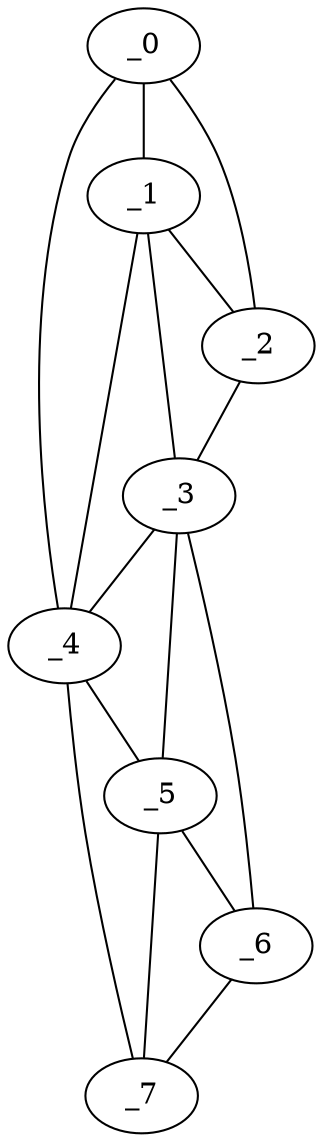 graph "obj38__15.gxl" {
	_0	 [x=6,
		y=55];
	_1	 [x=12,
		y=55];
	_0 -- _1	 [valence=2];
	_2	 [x=29,
		y=46];
	_0 -- _2	 [valence=1];
	_4	 [x=110,
		y=71];
	_0 -- _4	 [valence=1];
	_1 -- _2	 [valence=2];
	_3	 [x=72,
		y=46];
	_1 -- _3	 [valence=2];
	_1 -- _4	 [valence=2];
	_2 -- _3	 [valence=1];
	_3 -- _4	 [valence=1];
	_5	 [x=119,
		y=61];
	_3 -- _5	 [valence=2];
	_6	 [x=123,
		y=54];
	_3 -- _6	 [valence=1];
	_4 -- _5	 [valence=1];
	_7	 [x=126,
		y=72];
	_4 -- _7	 [valence=1];
	_5 -- _6	 [valence=1];
	_5 -- _7	 [valence=2];
	_6 -- _7	 [valence=1];
}
